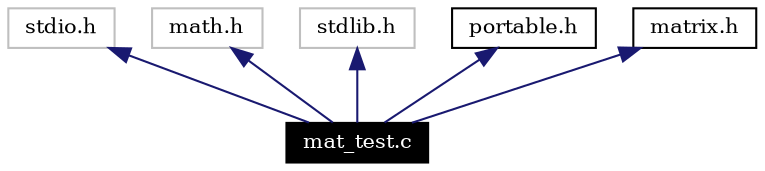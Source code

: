 digraph inheritance
{
  Node48 [shape="box",label="mat_test.c",fontsize=10,height=0.2,width=0.4,color="black",style="filled" fontcolor="white"];
  Node49 -> Node48 [dir=back,color="midnightblue",fontsize=10,style="solid"];
  Node49 [shape="box",label="stdio.h",fontsize=10,height=0.2,width=0.4,color="grey75"];
  Node50 -> Node48 [dir=back,color="midnightblue",fontsize=10,style="solid"];
  Node50 [shape="box",label="math.h",fontsize=10,height=0.2,width=0.4,color="grey75"];
  Node51 -> Node48 [dir=back,color="midnightblue",fontsize=10,style="solid"];
  Node51 [shape="box",label="stdlib.h",fontsize=10,height=0.2,width=0.4,color="grey75"];
  Node52 -> Node48 [dir=back,color="midnightblue",fontsize=10,style="solid"];
  Node52 [shape="box",label="portable.h",fontsize=10,height=0.2,width=0.4,color="black",URL="$portable_8h.html"];
  Node53 -> Node48 [dir=back,color="midnightblue",fontsize=10,style="solid"];
  Node53 [shape="box",label="matrix.h",fontsize=10,height=0.2,width=0.4,color="black",URL="$matrix_8h.html"];
}
